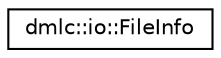 digraph "Graphical Class Hierarchy"
{
 // LATEX_PDF_SIZE
  edge [fontname="Helvetica",fontsize="10",labelfontname="Helvetica",labelfontsize="10"];
  node [fontname="Helvetica",fontsize="10",shape=record];
  rankdir="LR";
  Node0 [label="dmlc::io::FileInfo",height=0.2,width=0.4,color="black", fillcolor="white", style="filled",URL="$structdmlc_1_1io_1_1FileInfo.html",tooltip="use to store file information"];
}
